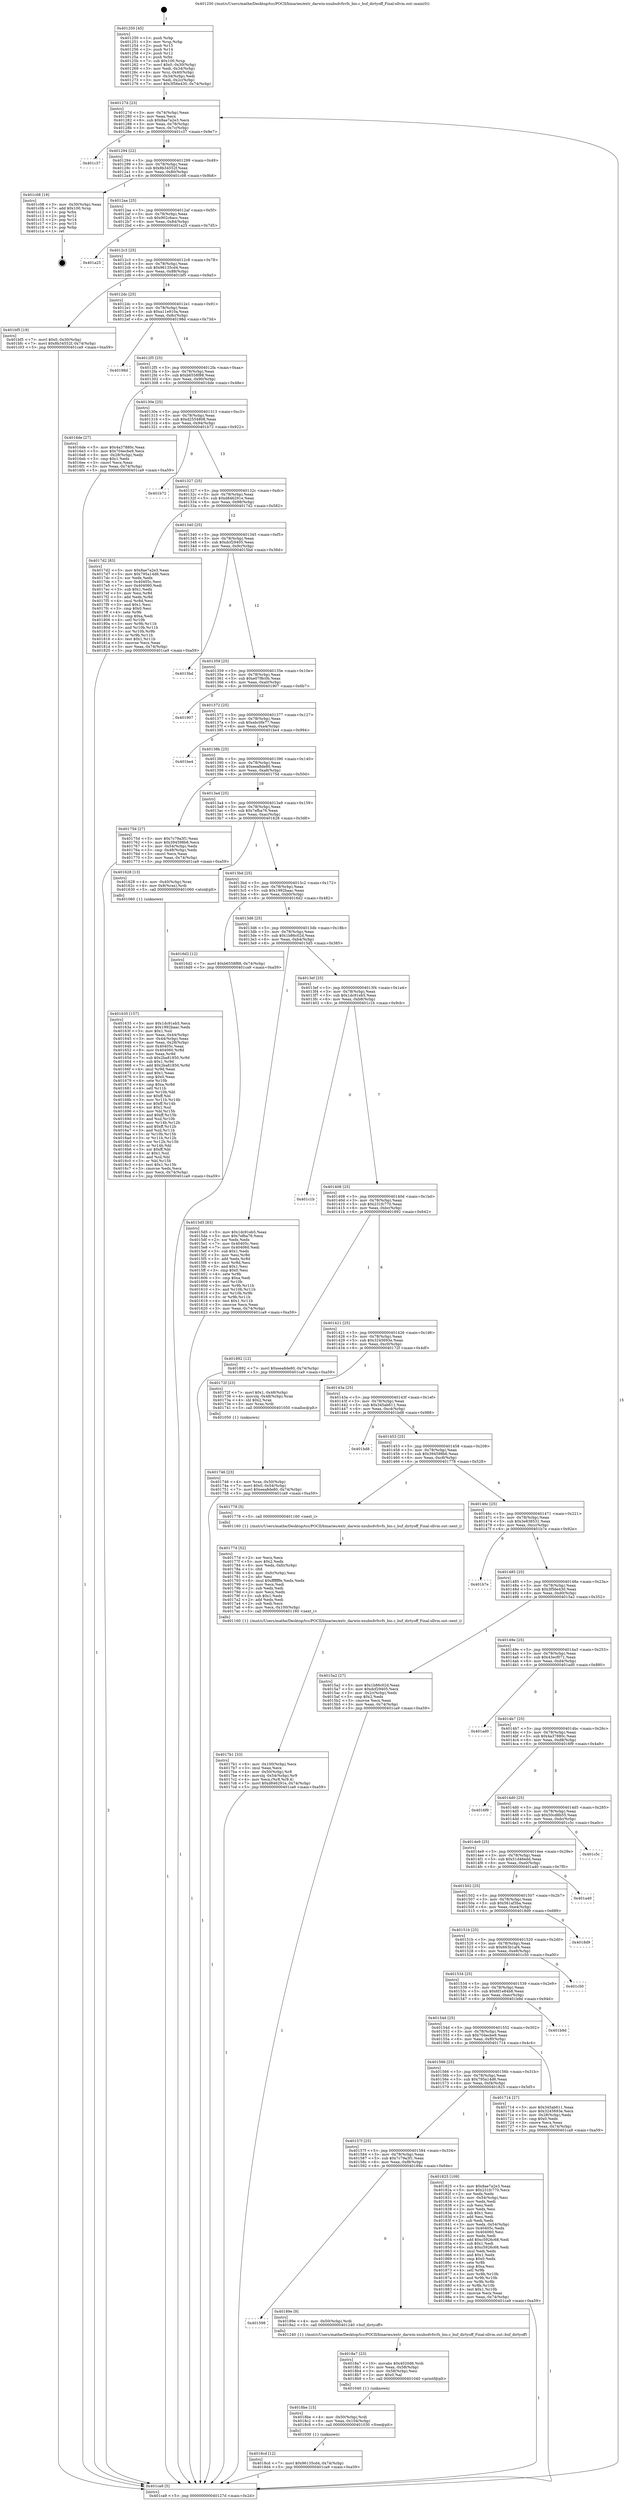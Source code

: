 digraph "0x401250" {
  label = "0x401250 (/mnt/c/Users/mathe/Desktop/tcc/POCII/binaries/extr_darwin-xnubsdvfsvfs_bio.c_buf_dirtyoff_Final-ollvm.out::main(0))"
  labelloc = "t"
  node[shape=record]

  Entry [label="",width=0.3,height=0.3,shape=circle,fillcolor=black,style=filled]
  "0x40127d" [label="{
     0x40127d [23]\l
     | [instrs]\l
     &nbsp;&nbsp;0x40127d \<+3\>: mov -0x74(%rbp),%eax\l
     &nbsp;&nbsp;0x401280 \<+2\>: mov %eax,%ecx\l
     &nbsp;&nbsp;0x401282 \<+6\>: sub $0x8ae7a2e3,%ecx\l
     &nbsp;&nbsp;0x401288 \<+3\>: mov %eax,-0x78(%rbp)\l
     &nbsp;&nbsp;0x40128b \<+3\>: mov %ecx,-0x7c(%rbp)\l
     &nbsp;&nbsp;0x40128e \<+6\>: je 0000000000401c37 \<main+0x9e7\>\l
  }"]
  "0x401c37" [label="{
     0x401c37\l
  }", style=dashed]
  "0x401294" [label="{
     0x401294 [22]\l
     | [instrs]\l
     &nbsp;&nbsp;0x401294 \<+5\>: jmp 0000000000401299 \<main+0x49\>\l
     &nbsp;&nbsp;0x401299 \<+3\>: mov -0x78(%rbp),%eax\l
     &nbsp;&nbsp;0x40129c \<+5\>: sub $0x8b34552f,%eax\l
     &nbsp;&nbsp;0x4012a1 \<+3\>: mov %eax,-0x80(%rbp)\l
     &nbsp;&nbsp;0x4012a4 \<+6\>: je 0000000000401c08 \<main+0x9b8\>\l
  }"]
  Exit [label="",width=0.3,height=0.3,shape=circle,fillcolor=black,style=filled,peripheries=2]
  "0x401c08" [label="{
     0x401c08 [19]\l
     | [instrs]\l
     &nbsp;&nbsp;0x401c08 \<+3\>: mov -0x30(%rbp),%eax\l
     &nbsp;&nbsp;0x401c0b \<+7\>: add $0x100,%rsp\l
     &nbsp;&nbsp;0x401c12 \<+1\>: pop %rbx\l
     &nbsp;&nbsp;0x401c13 \<+2\>: pop %r12\l
     &nbsp;&nbsp;0x401c15 \<+2\>: pop %r14\l
     &nbsp;&nbsp;0x401c17 \<+2\>: pop %r15\l
     &nbsp;&nbsp;0x401c19 \<+1\>: pop %rbp\l
     &nbsp;&nbsp;0x401c1a \<+1\>: ret\l
  }"]
  "0x4012aa" [label="{
     0x4012aa [25]\l
     | [instrs]\l
     &nbsp;&nbsp;0x4012aa \<+5\>: jmp 00000000004012af \<main+0x5f\>\l
     &nbsp;&nbsp;0x4012af \<+3\>: mov -0x78(%rbp),%eax\l
     &nbsp;&nbsp;0x4012b2 \<+5\>: sub $0x902c6acc,%eax\l
     &nbsp;&nbsp;0x4012b7 \<+6\>: mov %eax,-0x84(%rbp)\l
     &nbsp;&nbsp;0x4012bd \<+6\>: je 0000000000401a25 \<main+0x7d5\>\l
  }"]
  "0x4018cd" [label="{
     0x4018cd [12]\l
     | [instrs]\l
     &nbsp;&nbsp;0x4018cd \<+7\>: movl $0x96135cd4,-0x74(%rbp)\l
     &nbsp;&nbsp;0x4018d4 \<+5\>: jmp 0000000000401ca9 \<main+0xa59\>\l
  }"]
  "0x401a25" [label="{
     0x401a25\l
  }", style=dashed]
  "0x4012c3" [label="{
     0x4012c3 [25]\l
     | [instrs]\l
     &nbsp;&nbsp;0x4012c3 \<+5\>: jmp 00000000004012c8 \<main+0x78\>\l
     &nbsp;&nbsp;0x4012c8 \<+3\>: mov -0x78(%rbp),%eax\l
     &nbsp;&nbsp;0x4012cb \<+5\>: sub $0x96135cd4,%eax\l
     &nbsp;&nbsp;0x4012d0 \<+6\>: mov %eax,-0x88(%rbp)\l
     &nbsp;&nbsp;0x4012d6 \<+6\>: je 0000000000401bf5 \<main+0x9a5\>\l
  }"]
  "0x4018be" [label="{
     0x4018be [15]\l
     | [instrs]\l
     &nbsp;&nbsp;0x4018be \<+4\>: mov -0x50(%rbp),%rdi\l
     &nbsp;&nbsp;0x4018c2 \<+6\>: mov %eax,-0x104(%rbp)\l
     &nbsp;&nbsp;0x4018c8 \<+5\>: call 0000000000401030 \<free@plt\>\l
     | [calls]\l
     &nbsp;&nbsp;0x401030 \{1\} (unknown)\l
  }"]
  "0x401bf5" [label="{
     0x401bf5 [19]\l
     | [instrs]\l
     &nbsp;&nbsp;0x401bf5 \<+7\>: movl $0x0,-0x30(%rbp)\l
     &nbsp;&nbsp;0x401bfc \<+7\>: movl $0x8b34552f,-0x74(%rbp)\l
     &nbsp;&nbsp;0x401c03 \<+5\>: jmp 0000000000401ca9 \<main+0xa59\>\l
  }"]
  "0x4012dc" [label="{
     0x4012dc [25]\l
     | [instrs]\l
     &nbsp;&nbsp;0x4012dc \<+5\>: jmp 00000000004012e1 \<main+0x91\>\l
     &nbsp;&nbsp;0x4012e1 \<+3\>: mov -0x78(%rbp),%eax\l
     &nbsp;&nbsp;0x4012e4 \<+5\>: sub $0xa11e910a,%eax\l
     &nbsp;&nbsp;0x4012e9 \<+6\>: mov %eax,-0x8c(%rbp)\l
     &nbsp;&nbsp;0x4012ef \<+6\>: je 000000000040198d \<main+0x73d\>\l
  }"]
  "0x4018a7" [label="{
     0x4018a7 [23]\l
     | [instrs]\l
     &nbsp;&nbsp;0x4018a7 \<+10\>: movabs $0x4020d6,%rdi\l
     &nbsp;&nbsp;0x4018b1 \<+3\>: mov %eax,-0x58(%rbp)\l
     &nbsp;&nbsp;0x4018b4 \<+3\>: mov -0x58(%rbp),%esi\l
     &nbsp;&nbsp;0x4018b7 \<+2\>: mov $0x0,%al\l
     &nbsp;&nbsp;0x4018b9 \<+5\>: call 0000000000401040 \<printf@plt\>\l
     | [calls]\l
     &nbsp;&nbsp;0x401040 \{1\} (unknown)\l
  }"]
  "0x40198d" [label="{
     0x40198d\l
  }", style=dashed]
  "0x4012f5" [label="{
     0x4012f5 [25]\l
     | [instrs]\l
     &nbsp;&nbsp;0x4012f5 \<+5\>: jmp 00000000004012fa \<main+0xaa\>\l
     &nbsp;&nbsp;0x4012fa \<+3\>: mov -0x78(%rbp),%eax\l
     &nbsp;&nbsp;0x4012fd \<+5\>: sub $0xb6558f88,%eax\l
     &nbsp;&nbsp;0x401302 \<+6\>: mov %eax,-0x90(%rbp)\l
     &nbsp;&nbsp;0x401308 \<+6\>: je 00000000004016de \<main+0x48e\>\l
  }"]
  "0x401598" [label="{
     0x401598\l
  }", style=dashed]
  "0x4016de" [label="{
     0x4016de [27]\l
     | [instrs]\l
     &nbsp;&nbsp;0x4016de \<+5\>: mov $0x4a37880c,%eax\l
     &nbsp;&nbsp;0x4016e3 \<+5\>: mov $0x704ecbe9,%ecx\l
     &nbsp;&nbsp;0x4016e8 \<+3\>: mov -0x28(%rbp),%edx\l
     &nbsp;&nbsp;0x4016eb \<+3\>: cmp $0x1,%edx\l
     &nbsp;&nbsp;0x4016ee \<+3\>: cmovl %ecx,%eax\l
     &nbsp;&nbsp;0x4016f1 \<+3\>: mov %eax,-0x74(%rbp)\l
     &nbsp;&nbsp;0x4016f4 \<+5\>: jmp 0000000000401ca9 \<main+0xa59\>\l
  }"]
  "0x40130e" [label="{
     0x40130e [25]\l
     | [instrs]\l
     &nbsp;&nbsp;0x40130e \<+5\>: jmp 0000000000401313 \<main+0xc3\>\l
     &nbsp;&nbsp;0x401313 \<+3\>: mov -0x78(%rbp),%eax\l
     &nbsp;&nbsp;0x401316 \<+5\>: sub $0xd2554808,%eax\l
     &nbsp;&nbsp;0x40131b \<+6\>: mov %eax,-0x94(%rbp)\l
     &nbsp;&nbsp;0x401321 \<+6\>: je 0000000000401b72 \<main+0x922\>\l
  }"]
  "0x40189e" [label="{
     0x40189e [9]\l
     | [instrs]\l
     &nbsp;&nbsp;0x40189e \<+4\>: mov -0x50(%rbp),%rdi\l
     &nbsp;&nbsp;0x4018a2 \<+5\>: call 0000000000401240 \<buf_dirtyoff\>\l
     | [calls]\l
     &nbsp;&nbsp;0x401240 \{1\} (/mnt/c/Users/mathe/Desktop/tcc/POCII/binaries/extr_darwin-xnubsdvfsvfs_bio.c_buf_dirtyoff_Final-ollvm.out::buf_dirtyoff)\l
  }"]
  "0x401b72" [label="{
     0x401b72\l
  }", style=dashed]
  "0x401327" [label="{
     0x401327 [25]\l
     | [instrs]\l
     &nbsp;&nbsp;0x401327 \<+5\>: jmp 000000000040132c \<main+0xdc\>\l
     &nbsp;&nbsp;0x40132c \<+3\>: mov -0x78(%rbp),%eax\l
     &nbsp;&nbsp;0x40132f \<+5\>: sub $0xd846291e,%eax\l
     &nbsp;&nbsp;0x401334 \<+6\>: mov %eax,-0x98(%rbp)\l
     &nbsp;&nbsp;0x40133a \<+6\>: je 00000000004017d2 \<main+0x582\>\l
  }"]
  "0x40157f" [label="{
     0x40157f [25]\l
     | [instrs]\l
     &nbsp;&nbsp;0x40157f \<+5\>: jmp 0000000000401584 \<main+0x334\>\l
     &nbsp;&nbsp;0x401584 \<+3\>: mov -0x78(%rbp),%eax\l
     &nbsp;&nbsp;0x401587 \<+5\>: sub $0x7c79a3f1,%eax\l
     &nbsp;&nbsp;0x40158c \<+6\>: mov %eax,-0xf8(%rbp)\l
     &nbsp;&nbsp;0x401592 \<+6\>: je 000000000040189e \<main+0x64e\>\l
  }"]
  "0x4017d2" [label="{
     0x4017d2 [83]\l
     | [instrs]\l
     &nbsp;&nbsp;0x4017d2 \<+5\>: mov $0x8ae7a2e3,%eax\l
     &nbsp;&nbsp;0x4017d7 \<+5\>: mov $0x795a14d6,%ecx\l
     &nbsp;&nbsp;0x4017dc \<+2\>: xor %edx,%edx\l
     &nbsp;&nbsp;0x4017de \<+7\>: mov 0x40405c,%esi\l
     &nbsp;&nbsp;0x4017e5 \<+7\>: mov 0x404060,%edi\l
     &nbsp;&nbsp;0x4017ec \<+3\>: sub $0x1,%edx\l
     &nbsp;&nbsp;0x4017ef \<+3\>: mov %esi,%r8d\l
     &nbsp;&nbsp;0x4017f2 \<+3\>: add %edx,%r8d\l
     &nbsp;&nbsp;0x4017f5 \<+4\>: imul %r8d,%esi\l
     &nbsp;&nbsp;0x4017f9 \<+3\>: and $0x1,%esi\l
     &nbsp;&nbsp;0x4017fc \<+3\>: cmp $0x0,%esi\l
     &nbsp;&nbsp;0x4017ff \<+4\>: sete %r9b\l
     &nbsp;&nbsp;0x401803 \<+3\>: cmp $0xa,%edi\l
     &nbsp;&nbsp;0x401806 \<+4\>: setl %r10b\l
     &nbsp;&nbsp;0x40180a \<+3\>: mov %r9b,%r11b\l
     &nbsp;&nbsp;0x40180d \<+3\>: and %r10b,%r11b\l
     &nbsp;&nbsp;0x401810 \<+3\>: xor %r10b,%r9b\l
     &nbsp;&nbsp;0x401813 \<+3\>: or %r9b,%r11b\l
     &nbsp;&nbsp;0x401816 \<+4\>: test $0x1,%r11b\l
     &nbsp;&nbsp;0x40181a \<+3\>: cmovne %ecx,%eax\l
     &nbsp;&nbsp;0x40181d \<+3\>: mov %eax,-0x74(%rbp)\l
     &nbsp;&nbsp;0x401820 \<+5\>: jmp 0000000000401ca9 \<main+0xa59\>\l
  }"]
  "0x401340" [label="{
     0x401340 [25]\l
     | [instrs]\l
     &nbsp;&nbsp;0x401340 \<+5\>: jmp 0000000000401345 \<main+0xf5\>\l
     &nbsp;&nbsp;0x401345 \<+3\>: mov -0x78(%rbp),%eax\l
     &nbsp;&nbsp;0x401348 \<+5\>: sub $0xdcf29405,%eax\l
     &nbsp;&nbsp;0x40134d \<+6\>: mov %eax,-0x9c(%rbp)\l
     &nbsp;&nbsp;0x401353 \<+6\>: je 00000000004015bd \<main+0x36d\>\l
  }"]
  "0x401825" [label="{
     0x401825 [109]\l
     | [instrs]\l
     &nbsp;&nbsp;0x401825 \<+5\>: mov $0x8ae7a2e3,%eax\l
     &nbsp;&nbsp;0x40182a \<+5\>: mov $0x231fc770,%ecx\l
     &nbsp;&nbsp;0x40182f \<+2\>: xor %edx,%edx\l
     &nbsp;&nbsp;0x401831 \<+3\>: mov -0x54(%rbp),%esi\l
     &nbsp;&nbsp;0x401834 \<+2\>: mov %edx,%edi\l
     &nbsp;&nbsp;0x401836 \<+2\>: sub %esi,%edi\l
     &nbsp;&nbsp;0x401838 \<+2\>: mov %edx,%esi\l
     &nbsp;&nbsp;0x40183a \<+3\>: sub $0x1,%esi\l
     &nbsp;&nbsp;0x40183d \<+2\>: add %esi,%edi\l
     &nbsp;&nbsp;0x40183f \<+2\>: sub %edi,%edx\l
     &nbsp;&nbsp;0x401841 \<+3\>: mov %edx,-0x54(%rbp)\l
     &nbsp;&nbsp;0x401844 \<+7\>: mov 0x40405c,%edx\l
     &nbsp;&nbsp;0x40184b \<+7\>: mov 0x404060,%esi\l
     &nbsp;&nbsp;0x401852 \<+2\>: mov %edx,%edi\l
     &nbsp;&nbsp;0x401854 \<+6\>: add $0xc5926c68,%edi\l
     &nbsp;&nbsp;0x40185a \<+3\>: sub $0x1,%edi\l
     &nbsp;&nbsp;0x40185d \<+6\>: sub $0xc5926c68,%edi\l
     &nbsp;&nbsp;0x401863 \<+3\>: imul %edi,%edx\l
     &nbsp;&nbsp;0x401866 \<+3\>: and $0x1,%edx\l
     &nbsp;&nbsp;0x401869 \<+3\>: cmp $0x0,%edx\l
     &nbsp;&nbsp;0x40186c \<+4\>: sete %r8b\l
     &nbsp;&nbsp;0x401870 \<+3\>: cmp $0xa,%esi\l
     &nbsp;&nbsp;0x401873 \<+4\>: setl %r9b\l
     &nbsp;&nbsp;0x401877 \<+3\>: mov %r8b,%r10b\l
     &nbsp;&nbsp;0x40187a \<+3\>: and %r9b,%r10b\l
     &nbsp;&nbsp;0x40187d \<+3\>: xor %r9b,%r8b\l
     &nbsp;&nbsp;0x401880 \<+3\>: or %r8b,%r10b\l
     &nbsp;&nbsp;0x401883 \<+4\>: test $0x1,%r10b\l
     &nbsp;&nbsp;0x401887 \<+3\>: cmovne %ecx,%eax\l
     &nbsp;&nbsp;0x40188a \<+3\>: mov %eax,-0x74(%rbp)\l
     &nbsp;&nbsp;0x40188d \<+5\>: jmp 0000000000401ca9 \<main+0xa59\>\l
  }"]
  "0x4015bd" [label="{
     0x4015bd\l
  }", style=dashed]
  "0x401359" [label="{
     0x401359 [25]\l
     | [instrs]\l
     &nbsp;&nbsp;0x401359 \<+5\>: jmp 000000000040135e \<main+0x10e\>\l
     &nbsp;&nbsp;0x40135e \<+3\>: mov -0x78(%rbp),%eax\l
     &nbsp;&nbsp;0x401361 \<+5\>: sub $0xe07f8c0b,%eax\l
     &nbsp;&nbsp;0x401366 \<+6\>: mov %eax,-0xa0(%rbp)\l
     &nbsp;&nbsp;0x40136c \<+6\>: je 0000000000401907 \<main+0x6b7\>\l
  }"]
  "0x4017b1" [label="{
     0x4017b1 [33]\l
     | [instrs]\l
     &nbsp;&nbsp;0x4017b1 \<+6\>: mov -0x100(%rbp),%ecx\l
     &nbsp;&nbsp;0x4017b7 \<+3\>: imul %eax,%ecx\l
     &nbsp;&nbsp;0x4017ba \<+4\>: mov -0x50(%rbp),%r8\l
     &nbsp;&nbsp;0x4017be \<+4\>: movslq -0x54(%rbp),%r9\l
     &nbsp;&nbsp;0x4017c2 \<+4\>: mov %ecx,(%r8,%r9,4)\l
     &nbsp;&nbsp;0x4017c6 \<+7\>: movl $0xd846291e,-0x74(%rbp)\l
     &nbsp;&nbsp;0x4017cd \<+5\>: jmp 0000000000401ca9 \<main+0xa59\>\l
  }"]
  "0x401907" [label="{
     0x401907\l
  }", style=dashed]
  "0x401372" [label="{
     0x401372 [25]\l
     | [instrs]\l
     &nbsp;&nbsp;0x401372 \<+5\>: jmp 0000000000401377 \<main+0x127\>\l
     &nbsp;&nbsp;0x401377 \<+3\>: mov -0x78(%rbp),%eax\l
     &nbsp;&nbsp;0x40137a \<+5\>: sub $0xebc0fe77,%eax\l
     &nbsp;&nbsp;0x40137f \<+6\>: mov %eax,-0xa4(%rbp)\l
     &nbsp;&nbsp;0x401385 \<+6\>: je 0000000000401be4 \<main+0x994\>\l
  }"]
  "0x40177d" [label="{
     0x40177d [52]\l
     | [instrs]\l
     &nbsp;&nbsp;0x40177d \<+2\>: xor %ecx,%ecx\l
     &nbsp;&nbsp;0x40177f \<+5\>: mov $0x2,%edx\l
     &nbsp;&nbsp;0x401784 \<+6\>: mov %edx,-0xfc(%rbp)\l
     &nbsp;&nbsp;0x40178a \<+1\>: cltd\l
     &nbsp;&nbsp;0x40178b \<+6\>: mov -0xfc(%rbp),%esi\l
     &nbsp;&nbsp;0x401791 \<+2\>: idiv %esi\l
     &nbsp;&nbsp;0x401793 \<+6\>: imul $0xfffffffe,%edx,%edx\l
     &nbsp;&nbsp;0x401799 \<+2\>: mov %ecx,%edi\l
     &nbsp;&nbsp;0x40179b \<+2\>: sub %edx,%edi\l
     &nbsp;&nbsp;0x40179d \<+2\>: mov %ecx,%edx\l
     &nbsp;&nbsp;0x40179f \<+3\>: sub $0x1,%edx\l
     &nbsp;&nbsp;0x4017a2 \<+2\>: add %edx,%edi\l
     &nbsp;&nbsp;0x4017a4 \<+2\>: sub %edi,%ecx\l
     &nbsp;&nbsp;0x4017a6 \<+6\>: mov %ecx,-0x100(%rbp)\l
     &nbsp;&nbsp;0x4017ac \<+5\>: call 0000000000401160 \<next_i\>\l
     | [calls]\l
     &nbsp;&nbsp;0x401160 \{1\} (/mnt/c/Users/mathe/Desktop/tcc/POCII/binaries/extr_darwin-xnubsdvfsvfs_bio.c_buf_dirtyoff_Final-ollvm.out::next_i)\l
  }"]
  "0x401be4" [label="{
     0x401be4\l
  }", style=dashed]
  "0x40138b" [label="{
     0x40138b [25]\l
     | [instrs]\l
     &nbsp;&nbsp;0x40138b \<+5\>: jmp 0000000000401390 \<main+0x140\>\l
     &nbsp;&nbsp;0x401390 \<+3\>: mov -0x78(%rbp),%eax\l
     &nbsp;&nbsp;0x401393 \<+5\>: sub $0xeea8de80,%eax\l
     &nbsp;&nbsp;0x401398 \<+6\>: mov %eax,-0xa8(%rbp)\l
     &nbsp;&nbsp;0x40139e \<+6\>: je 000000000040175d \<main+0x50d\>\l
  }"]
  "0x401746" [label="{
     0x401746 [23]\l
     | [instrs]\l
     &nbsp;&nbsp;0x401746 \<+4\>: mov %rax,-0x50(%rbp)\l
     &nbsp;&nbsp;0x40174a \<+7\>: movl $0x0,-0x54(%rbp)\l
     &nbsp;&nbsp;0x401751 \<+7\>: movl $0xeea8de80,-0x74(%rbp)\l
     &nbsp;&nbsp;0x401758 \<+5\>: jmp 0000000000401ca9 \<main+0xa59\>\l
  }"]
  "0x40175d" [label="{
     0x40175d [27]\l
     | [instrs]\l
     &nbsp;&nbsp;0x40175d \<+5\>: mov $0x7c79a3f1,%eax\l
     &nbsp;&nbsp;0x401762 \<+5\>: mov $0x394598b6,%ecx\l
     &nbsp;&nbsp;0x401767 \<+3\>: mov -0x54(%rbp),%edx\l
     &nbsp;&nbsp;0x40176a \<+3\>: cmp -0x48(%rbp),%edx\l
     &nbsp;&nbsp;0x40176d \<+3\>: cmovl %ecx,%eax\l
     &nbsp;&nbsp;0x401770 \<+3\>: mov %eax,-0x74(%rbp)\l
     &nbsp;&nbsp;0x401773 \<+5\>: jmp 0000000000401ca9 \<main+0xa59\>\l
  }"]
  "0x4013a4" [label="{
     0x4013a4 [25]\l
     | [instrs]\l
     &nbsp;&nbsp;0x4013a4 \<+5\>: jmp 00000000004013a9 \<main+0x159\>\l
     &nbsp;&nbsp;0x4013a9 \<+3\>: mov -0x78(%rbp),%eax\l
     &nbsp;&nbsp;0x4013ac \<+5\>: sub $0x7efba76,%eax\l
     &nbsp;&nbsp;0x4013b1 \<+6\>: mov %eax,-0xac(%rbp)\l
     &nbsp;&nbsp;0x4013b7 \<+6\>: je 0000000000401628 \<main+0x3d8\>\l
  }"]
  "0x401566" [label="{
     0x401566 [25]\l
     | [instrs]\l
     &nbsp;&nbsp;0x401566 \<+5\>: jmp 000000000040156b \<main+0x31b\>\l
     &nbsp;&nbsp;0x40156b \<+3\>: mov -0x78(%rbp),%eax\l
     &nbsp;&nbsp;0x40156e \<+5\>: sub $0x795a14d6,%eax\l
     &nbsp;&nbsp;0x401573 \<+6\>: mov %eax,-0xf4(%rbp)\l
     &nbsp;&nbsp;0x401579 \<+6\>: je 0000000000401825 \<main+0x5d5\>\l
  }"]
  "0x401628" [label="{
     0x401628 [13]\l
     | [instrs]\l
     &nbsp;&nbsp;0x401628 \<+4\>: mov -0x40(%rbp),%rax\l
     &nbsp;&nbsp;0x40162c \<+4\>: mov 0x8(%rax),%rdi\l
     &nbsp;&nbsp;0x401630 \<+5\>: call 0000000000401060 \<atoi@plt\>\l
     | [calls]\l
     &nbsp;&nbsp;0x401060 \{1\} (unknown)\l
  }"]
  "0x4013bd" [label="{
     0x4013bd [25]\l
     | [instrs]\l
     &nbsp;&nbsp;0x4013bd \<+5\>: jmp 00000000004013c2 \<main+0x172\>\l
     &nbsp;&nbsp;0x4013c2 \<+3\>: mov -0x78(%rbp),%eax\l
     &nbsp;&nbsp;0x4013c5 \<+5\>: sub $0x1992baac,%eax\l
     &nbsp;&nbsp;0x4013ca \<+6\>: mov %eax,-0xb0(%rbp)\l
     &nbsp;&nbsp;0x4013d0 \<+6\>: je 00000000004016d2 \<main+0x482\>\l
  }"]
  "0x401714" [label="{
     0x401714 [27]\l
     | [instrs]\l
     &nbsp;&nbsp;0x401714 \<+5\>: mov $0x345ab611,%eax\l
     &nbsp;&nbsp;0x401719 \<+5\>: mov $0x3245693e,%ecx\l
     &nbsp;&nbsp;0x40171e \<+3\>: mov -0x28(%rbp),%edx\l
     &nbsp;&nbsp;0x401721 \<+3\>: cmp $0x0,%edx\l
     &nbsp;&nbsp;0x401724 \<+3\>: cmove %ecx,%eax\l
     &nbsp;&nbsp;0x401727 \<+3\>: mov %eax,-0x74(%rbp)\l
     &nbsp;&nbsp;0x40172a \<+5\>: jmp 0000000000401ca9 \<main+0xa59\>\l
  }"]
  "0x4016d2" [label="{
     0x4016d2 [12]\l
     | [instrs]\l
     &nbsp;&nbsp;0x4016d2 \<+7\>: movl $0xb6558f88,-0x74(%rbp)\l
     &nbsp;&nbsp;0x4016d9 \<+5\>: jmp 0000000000401ca9 \<main+0xa59\>\l
  }"]
  "0x4013d6" [label="{
     0x4013d6 [25]\l
     | [instrs]\l
     &nbsp;&nbsp;0x4013d6 \<+5\>: jmp 00000000004013db \<main+0x18b\>\l
     &nbsp;&nbsp;0x4013db \<+3\>: mov -0x78(%rbp),%eax\l
     &nbsp;&nbsp;0x4013de \<+5\>: sub $0x1b86c02d,%eax\l
     &nbsp;&nbsp;0x4013e3 \<+6\>: mov %eax,-0xb4(%rbp)\l
     &nbsp;&nbsp;0x4013e9 \<+6\>: je 00000000004015d5 \<main+0x385\>\l
  }"]
  "0x40154d" [label="{
     0x40154d [25]\l
     | [instrs]\l
     &nbsp;&nbsp;0x40154d \<+5\>: jmp 0000000000401552 \<main+0x302\>\l
     &nbsp;&nbsp;0x401552 \<+3\>: mov -0x78(%rbp),%eax\l
     &nbsp;&nbsp;0x401555 \<+5\>: sub $0x704ecbe9,%eax\l
     &nbsp;&nbsp;0x40155a \<+6\>: mov %eax,-0xf0(%rbp)\l
     &nbsp;&nbsp;0x401560 \<+6\>: je 0000000000401714 \<main+0x4c4\>\l
  }"]
  "0x4015d5" [label="{
     0x4015d5 [83]\l
     | [instrs]\l
     &nbsp;&nbsp;0x4015d5 \<+5\>: mov $0x1dc91eb5,%eax\l
     &nbsp;&nbsp;0x4015da \<+5\>: mov $0x7efba76,%ecx\l
     &nbsp;&nbsp;0x4015df \<+2\>: xor %edx,%edx\l
     &nbsp;&nbsp;0x4015e1 \<+7\>: mov 0x40405c,%esi\l
     &nbsp;&nbsp;0x4015e8 \<+7\>: mov 0x404060,%edi\l
     &nbsp;&nbsp;0x4015ef \<+3\>: sub $0x1,%edx\l
     &nbsp;&nbsp;0x4015f2 \<+3\>: mov %esi,%r8d\l
     &nbsp;&nbsp;0x4015f5 \<+3\>: add %edx,%r8d\l
     &nbsp;&nbsp;0x4015f8 \<+4\>: imul %r8d,%esi\l
     &nbsp;&nbsp;0x4015fc \<+3\>: and $0x1,%esi\l
     &nbsp;&nbsp;0x4015ff \<+3\>: cmp $0x0,%esi\l
     &nbsp;&nbsp;0x401602 \<+4\>: sete %r9b\l
     &nbsp;&nbsp;0x401606 \<+3\>: cmp $0xa,%edi\l
     &nbsp;&nbsp;0x401609 \<+4\>: setl %r10b\l
     &nbsp;&nbsp;0x40160d \<+3\>: mov %r9b,%r11b\l
     &nbsp;&nbsp;0x401610 \<+3\>: and %r10b,%r11b\l
     &nbsp;&nbsp;0x401613 \<+3\>: xor %r10b,%r9b\l
     &nbsp;&nbsp;0x401616 \<+3\>: or %r9b,%r11b\l
     &nbsp;&nbsp;0x401619 \<+4\>: test $0x1,%r11b\l
     &nbsp;&nbsp;0x40161d \<+3\>: cmovne %ecx,%eax\l
     &nbsp;&nbsp;0x401620 \<+3\>: mov %eax,-0x74(%rbp)\l
     &nbsp;&nbsp;0x401623 \<+5\>: jmp 0000000000401ca9 \<main+0xa59\>\l
  }"]
  "0x4013ef" [label="{
     0x4013ef [25]\l
     | [instrs]\l
     &nbsp;&nbsp;0x4013ef \<+5\>: jmp 00000000004013f4 \<main+0x1a4\>\l
     &nbsp;&nbsp;0x4013f4 \<+3\>: mov -0x78(%rbp),%eax\l
     &nbsp;&nbsp;0x4013f7 \<+5\>: sub $0x1dc91eb5,%eax\l
     &nbsp;&nbsp;0x4013fc \<+6\>: mov %eax,-0xb8(%rbp)\l
     &nbsp;&nbsp;0x401402 \<+6\>: je 0000000000401c1b \<main+0x9cb\>\l
  }"]
  "0x401b9d" [label="{
     0x401b9d\l
  }", style=dashed]
  "0x401c1b" [label="{
     0x401c1b\l
  }", style=dashed]
  "0x401408" [label="{
     0x401408 [25]\l
     | [instrs]\l
     &nbsp;&nbsp;0x401408 \<+5\>: jmp 000000000040140d \<main+0x1bd\>\l
     &nbsp;&nbsp;0x40140d \<+3\>: mov -0x78(%rbp),%eax\l
     &nbsp;&nbsp;0x401410 \<+5\>: sub $0x231fc770,%eax\l
     &nbsp;&nbsp;0x401415 \<+6\>: mov %eax,-0xbc(%rbp)\l
     &nbsp;&nbsp;0x40141b \<+6\>: je 0000000000401892 \<main+0x642\>\l
  }"]
  "0x401534" [label="{
     0x401534 [25]\l
     | [instrs]\l
     &nbsp;&nbsp;0x401534 \<+5\>: jmp 0000000000401539 \<main+0x2e9\>\l
     &nbsp;&nbsp;0x401539 \<+3\>: mov -0x78(%rbp),%eax\l
     &nbsp;&nbsp;0x40153c \<+5\>: sub $0x6f1e84b8,%eax\l
     &nbsp;&nbsp;0x401541 \<+6\>: mov %eax,-0xec(%rbp)\l
     &nbsp;&nbsp;0x401547 \<+6\>: je 0000000000401b9d \<main+0x94d\>\l
  }"]
  "0x401892" [label="{
     0x401892 [12]\l
     | [instrs]\l
     &nbsp;&nbsp;0x401892 \<+7\>: movl $0xeea8de80,-0x74(%rbp)\l
     &nbsp;&nbsp;0x401899 \<+5\>: jmp 0000000000401ca9 \<main+0xa59\>\l
  }"]
  "0x401421" [label="{
     0x401421 [25]\l
     | [instrs]\l
     &nbsp;&nbsp;0x401421 \<+5\>: jmp 0000000000401426 \<main+0x1d6\>\l
     &nbsp;&nbsp;0x401426 \<+3\>: mov -0x78(%rbp),%eax\l
     &nbsp;&nbsp;0x401429 \<+5\>: sub $0x3245693e,%eax\l
     &nbsp;&nbsp;0x40142e \<+6\>: mov %eax,-0xc0(%rbp)\l
     &nbsp;&nbsp;0x401434 \<+6\>: je 000000000040172f \<main+0x4df\>\l
  }"]
  "0x401c50" [label="{
     0x401c50\l
  }", style=dashed]
  "0x40172f" [label="{
     0x40172f [23]\l
     | [instrs]\l
     &nbsp;&nbsp;0x40172f \<+7\>: movl $0x1,-0x48(%rbp)\l
     &nbsp;&nbsp;0x401736 \<+4\>: movslq -0x48(%rbp),%rax\l
     &nbsp;&nbsp;0x40173a \<+4\>: shl $0x2,%rax\l
     &nbsp;&nbsp;0x40173e \<+3\>: mov %rax,%rdi\l
     &nbsp;&nbsp;0x401741 \<+5\>: call 0000000000401050 \<malloc@plt\>\l
     | [calls]\l
     &nbsp;&nbsp;0x401050 \{1\} (unknown)\l
  }"]
  "0x40143a" [label="{
     0x40143a [25]\l
     | [instrs]\l
     &nbsp;&nbsp;0x40143a \<+5\>: jmp 000000000040143f \<main+0x1ef\>\l
     &nbsp;&nbsp;0x40143f \<+3\>: mov -0x78(%rbp),%eax\l
     &nbsp;&nbsp;0x401442 \<+5\>: sub $0x345ab611,%eax\l
     &nbsp;&nbsp;0x401447 \<+6\>: mov %eax,-0xc4(%rbp)\l
     &nbsp;&nbsp;0x40144d \<+6\>: je 0000000000401bd8 \<main+0x988\>\l
  }"]
  "0x40151b" [label="{
     0x40151b [25]\l
     | [instrs]\l
     &nbsp;&nbsp;0x40151b \<+5\>: jmp 0000000000401520 \<main+0x2d0\>\l
     &nbsp;&nbsp;0x401520 \<+3\>: mov -0x78(%rbp),%eax\l
     &nbsp;&nbsp;0x401523 \<+5\>: sub $0x663b1af4,%eax\l
     &nbsp;&nbsp;0x401528 \<+6\>: mov %eax,-0xe8(%rbp)\l
     &nbsp;&nbsp;0x40152e \<+6\>: je 0000000000401c50 \<main+0xa00\>\l
  }"]
  "0x401bd8" [label="{
     0x401bd8\l
  }", style=dashed]
  "0x401453" [label="{
     0x401453 [25]\l
     | [instrs]\l
     &nbsp;&nbsp;0x401453 \<+5\>: jmp 0000000000401458 \<main+0x208\>\l
     &nbsp;&nbsp;0x401458 \<+3\>: mov -0x78(%rbp),%eax\l
     &nbsp;&nbsp;0x40145b \<+5\>: sub $0x394598b6,%eax\l
     &nbsp;&nbsp;0x401460 \<+6\>: mov %eax,-0xc8(%rbp)\l
     &nbsp;&nbsp;0x401466 \<+6\>: je 0000000000401778 \<main+0x528\>\l
  }"]
  "0x4018d9" [label="{
     0x4018d9\l
  }", style=dashed]
  "0x401778" [label="{
     0x401778 [5]\l
     | [instrs]\l
     &nbsp;&nbsp;0x401778 \<+5\>: call 0000000000401160 \<next_i\>\l
     | [calls]\l
     &nbsp;&nbsp;0x401160 \{1\} (/mnt/c/Users/mathe/Desktop/tcc/POCII/binaries/extr_darwin-xnubsdvfsvfs_bio.c_buf_dirtyoff_Final-ollvm.out::next_i)\l
  }"]
  "0x40146c" [label="{
     0x40146c [25]\l
     | [instrs]\l
     &nbsp;&nbsp;0x40146c \<+5\>: jmp 0000000000401471 \<main+0x221\>\l
     &nbsp;&nbsp;0x401471 \<+3\>: mov -0x78(%rbp),%eax\l
     &nbsp;&nbsp;0x401474 \<+5\>: sub $0x3e838531,%eax\l
     &nbsp;&nbsp;0x401479 \<+6\>: mov %eax,-0xcc(%rbp)\l
     &nbsp;&nbsp;0x40147f \<+6\>: je 0000000000401b7e \<main+0x92e\>\l
  }"]
  "0x401502" [label="{
     0x401502 [25]\l
     | [instrs]\l
     &nbsp;&nbsp;0x401502 \<+5\>: jmp 0000000000401507 \<main+0x2b7\>\l
     &nbsp;&nbsp;0x401507 \<+3\>: mov -0x78(%rbp),%eax\l
     &nbsp;&nbsp;0x40150a \<+5\>: sub $0x561af3ba,%eax\l
     &nbsp;&nbsp;0x40150f \<+6\>: mov %eax,-0xe4(%rbp)\l
     &nbsp;&nbsp;0x401515 \<+6\>: je 00000000004018d9 \<main+0x689\>\l
  }"]
  "0x401b7e" [label="{
     0x401b7e\l
  }", style=dashed]
  "0x401485" [label="{
     0x401485 [25]\l
     | [instrs]\l
     &nbsp;&nbsp;0x401485 \<+5\>: jmp 000000000040148a \<main+0x23a\>\l
     &nbsp;&nbsp;0x40148a \<+3\>: mov -0x78(%rbp),%eax\l
     &nbsp;&nbsp;0x40148d \<+5\>: sub $0x3f56e430,%eax\l
     &nbsp;&nbsp;0x401492 \<+6\>: mov %eax,-0xd0(%rbp)\l
     &nbsp;&nbsp;0x401498 \<+6\>: je 00000000004015a2 \<main+0x352\>\l
  }"]
  "0x401a40" [label="{
     0x401a40\l
  }", style=dashed]
  "0x4015a2" [label="{
     0x4015a2 [27]\l
     | [instrs]\l
     &nbsp;&nbsp;0x4015a2 \<+5\>: mov $0x1b86c02d,%eax\l
     &nbsp;&nbsp;0x4015a7 \<+5\>: mov $0xdcf29405,%ecx\l
     &nbsp;&nbsp;0x4015ac \<+3\>: mov -0x2c(%rbp),%edx\l
     &nbsp;&nbsp;0x4015af \<+3\>: cmp $0x2,%edx\l
     &nbsp;&nbsp;0x4015b2 \<+3\>: cmovne %ecx,%eax\l
     &nbsp;&nbsp;0x4015b5 \<+3\>: mov %eax,-0x74(%rbp)\l
     &nbsp;&nbsp;0x4015b8 \<+5\>: jmp 0000000000401ca9 \<main+0xa59\>\l
  }"]
  "0x40149e" [label="{
     0x40149e [25]\l
     | [instrs]\l
     &nbsp;&nbsp;0x40149e \<+5\>: jmp 00000000004014a3 \<main+0x253\>\l
     &nbsp;&nbsp;0x4014a3 \<+3\>: mov -0x78(%rbp),%eax\l
     &nbsp;&nbsp;0x4014a6 \<+5\>: sub $0x43ecf071,%eax\l
     &nbsp;&nbsp;0x4014ab \<+6\>: mov %eax,-0xd4(%rbp)\l
     &nbsp;&nbsp;0x4014b1 \<+6\>: je 0000000000401ad0 \<main+0x880\>\l
  }"]
  "0x401ca9" [label="{
     0x401ca9 [5]\l
     | [instrs]\l
     &nbsp;&nbsp;0x401ca9 \<+5\>: jmp 000000000040127d \<main+0x2d\>\l
  }"]
  "0x401250" [label="{
     0x401250 [45]\l
     | [instrs]\l
     &nbsp;&nbsp;0x401250 \<+1\>: push %rbp\l
     &nbsp;&nbsp;0x401251 \<+3\>: mov %rsp,%rbp\l
     &nbsp;&nbsp;0x401254 \<+2\>: push %r15\l
     &nbsp;&nbsp;0x401256 \<+2\>: push %r14\l
     &nbsp;&nbsp;0x401258 \<+2\>: push %r12\l
     &nbsp;&nbsp;0x40125a \<+1\>: push %rbx\l
     &nbsp;&nbsp;0x40125b \<+7\>: sub $0x100,%rsp\l
     &nbsp;&nbsp;0x401262 \<+7\>: movl $0x0,-0x30(%rbp)\l
     &nbsp;&nbsp;0x401269 \<+3\>: mov %edi,-0x34(%rbp)\l
     &nbsp;&nbsp;0x40126c \<+4\>: mov %rsi,-0x40(%rbp)\l
     &nbsp;&nbsp;0x401270 \<+3\>: mov -0x34(%rbp),%edi\l
     &nbsp;&nbsp;0x401273 \<+3\>: mov %edi,-0x2c(%rbp)\l
     &nbsp;&nbsp;0x401276 \<+7\>: movl $0x3f56e430,-0x74(%rbp)\l
  }"]
  "0x401635" [label="{
     0x401635 [157]\l
     | [instrs]\l
     &nbsp;&nbsp;0x401635 \<+5\>: mov $0x1dc91eb5,%ecx\l
     &nbsp;&nbsp;0x40163a \<+5\>: mov $0x1992baac,%edx\l
     &nbsp;&nbsp;0x40163f \<+3\>: mov $0x1,%sil\l
     &nbsp;&nbsp;0x401642 \<+3\>: mov %eax,-0x44(%rbp)\l
     &nbsp;&nbsp;0x401645 \<+3\>: mov -0x44(%rbp),%eax\l
     &nbsp;&nbsp;0x401648 \<+3\>: mov %eax,-0x28(%rbp)\l
     &nbsp;&nbsp;0x40164b \<+7\>: mov 0x40405c,%eax\l
     &nbsp;&nbsp;0x401652 \<+8\>: mov 0x404060,%r8d\l
     &nbsp;&nbsp;0x40165a \<+3\>: mov %eax,%r9d\l
     &nbsp;&nbsp;0x40165d \<+7\>: sub $0x2ba81850,%r9d\l
     &nbsp;&nbsp;0x401664 \<+4\>: sub $0x1,%r9d\l
     &nbsp;&nbsp;0x401668 \<+7\>: add $0x2ba81850,%r9d\l
     &nbsp;&nbsp;0x40166f \<+4\>: imul %r9d,%eax\l
     &nbsp;&nbsp;0x401673 \<+3\>: and $0x1,%eax\l
     &nbsp;&nbsp;0x401676 \<+3\>: cmp $0x0,%eax\l
     &nbsp;&nbsp;0x401679 \<+4\>: sete %r10b\l
     &nbsp;&nbsp;0x40167d \<+4\>: cmp $0xa,%r8d\l
     &nbsp;&nbsp;0x401681 \<+4\>: setl %r11b\l
     &nbsp;&nbsp;0x401685 \<+3\>: mov %r10b,%bl\l
     &nbsp;&nbsp;0x401688 \<+3\>: xor $0xff,%bl\l
     &nbsp;&nbsp;0x40168b \<+3\>: mov %r11b,%r14b\l
     &nbsp;&nbsp;0x40168e \<+4\>: xor $0xff,%r14b\l
     &nbsp;&nbsp;0x401692 \<+4\>: xor $0x1,%sil\l
     &nbsp;&nbsp;0x401696 \<+3\>: mov %bl,%r15b\l
     &nbsp;&nbsp;0x401699 \<+4\>: and $0xff,%r15b\l
     &nbsp;&nbsp;0x40169d \<+3\>: and %sil,%r10b\l
     &nbsp;&nbsp;0x4016a0 \<+3\>: mov %r14b,%r12b\l
     &nbsp;&nbsp;0x4016a3 \<+4\>: and $0xff,%r12b\l
     &nbsp;&nbsp;0x4016a7 \<+3\>: and %sil,%r11b\l
     &nbsp;&nbsp;0x4016aa \<+3\>: or %r10b,%r15b\l
     &nbsp;&nbsp;0x4016ad \<+3\>: or %r11b,%r12b\l
     &nbsp;&nbsp;0x4016b0 \<+3\>: xor %r12b,%r15b\l
     &nbsp;&nbsp;0x4016b3 \<+3\>: or %r14b,%bl\l
     &nbsp;&nbsp;0x4016b6 \<+3\>: xor $0xff,%bl\l
     &nbsp;&nbsp;0x4016b9 \<+4\>: or $0x1,%sil\l
     &nbsp;&nbsp;0x4016bd \<+3\>: and %sil,%bl\l
     &nbsp;&nbsp;0x4016c0 \<+3\>: or %bl,%r15b\l
     &nbsp;&nbsp;0x4016c3 \<+4\>: test $0x1,%r15b\l
     &nbsp;&nbsp;0x4016c7 \<+3\>: cmovne %edx,%ecx\l
     &nbsp;&nbsp;0x4016ca \<+3\>: mov %ecx,-0x74(%rbp)\l
     &nbsp;&nbsp;0x4016cd \<+5\>: jmp 0000000000401ca9 \<main+0xa59\>\l
  }"]
  "0x4014e9" [label="{
     0x4014e9 [25]\l
     | [instrs]\l
     &nbsp;&nbsp;0x4014e9 \<+5\>: jmp 00000000004014ee \<main+0x29e\>\l
     &nbsp;&nbsp;0x4014ee \<+3\>: mov -0x78(%rbp),%eax\l
     &nbsp;&nbsp;0x4014f1 \<+5\>: sub $0x51d46edd,%eax\l
     &nbsp;&nbsp;0x4014f6 \<+6\>: mov %eax,-0xe0(%rbp)\l
     &nbsp;&nbsp;0x4014fc \<+6\>: je 0000000000401a40 \<main+0x7f0\>\l
  }"]
  "0x401ad0" [label="{
     0x401ad0\l
  }", style=dashed]
  "0x4014b7" [label="{
     0x4014b7 [25]\l
     | [instrs]\l
     &nbsp;&nbsp;0x4014b7 \<+5\>: jmp 00000000004014bc \<main+0x26c\>\l
     &nbsp;&nbsp;0x4014bc \<+3\>: mov -0x78(%rbp),%eax\l
     &nbsp;&nbsp;0x4014bf \<+5\>: sub $0x4a37880c,%eax\l
     &nbsp;&nbsp;0x4014c4 \<+6\>: mov %eax,-0xd8(%rbp)\l
     &nbsp;&nbsp;0x4014ca \<+6\>: je 00000000004016f9 \<main+0x4a9\>\l
  }"]
  "0x401c5c" [label="{
     0x401c5c\l
  }", style=dashed]
  "0x4016f9" [label="{
     0x4016f9\l
  }", style=dashed]
  "0x4014d0" [label="{
     0x4014d0 [25]\l
     | [instrs]\l
     &nbsp;&nbsp;0x4014d0 \<+5\>: jmp 00000000004014d5 \<main+0x285\>\l
     &nbsp;&nbsp;0x4014d5 \<+3\>: mov -0x78(%rbp),%eax\l
     &nbsp;&nbsp;0x4014d8 \<+5\>: sub $0x50cd8b55,%eax\l
     &nbsp;&nbsp;0x4014dd \<+6\>: mov %eax,-0xdc(%rbp)\l
     &nbsp;&nbsp;0x4014e3 \<+6\>: je 0000000000401c5c \<main+0xa0c\>\l
  }"]
  Entry -> "0x401250" [label=" 1"]
  "0x40127d" -> "0x401c37" [label=" 0"]
  "0x40127d" -> "0x401294" [label=" 16"]
  "0x401c08" -> Exit [label=" 1"]
  "0x401294" -> "0x401c08" [label=" 1"]
  "0x401294" -> "0x4012aa" [label=" 15"]
  "0x401bf5" -> "0x401ca9" [label=" 1"]
  "0x4012aa" -> "0x401a25" [label=" 0"]
  "0x4012aa" -> "0x4012c3" [label=" 15"]
  "0x4018cd" -> "0x401ca9" [label=" 1"]
  "0x4012c3" -> "0x401bf5" [label=" 1"]
  "0x4012c3" -> "0x4012dc" [label=" 14"]
  "0x4018be" -> "0x4018cd" [label=" 1"]
  "0x4012dc" -> "0x40198d" [label=" 0"]
  "0x4012dc" -> "0x4012f5" [label=" 14"]
  "0x4018a7" -> "0x4018be" [label=" 1"]
  "0x4012f5" -> "0x4016de" [label=" 1"]
  "0x4012f5" -> "0x40130e" [label=" 13"]
  "0x40189e" -> "0x4018a7" [label=" 1"]
  "0x40130e" -> "0x401b72" [label=" 0"]
  "0x40130e" -> "0x401327" [label=" 13"]
  "0x40157f" -> "0x401598" [label=" 0"]
  "0x401327" -> "0x4017d2" [label=" 1"]
  "0x401327" -> "0x401340" [label=" 12"]
  "0x40157f" -> "0x40189e" [label=" 1"]
  "0x401340" -> "0x4015bd" [label=" 0"]
  "0x401340" -> "0x401359" [label=" 12"]
  "0x401892" -> "0x401ca9" [label=" 1"]
  "0x401359" -> "0x401907" [label=" 0"]
  "0x401359" -> "0x401372" [label=" 12"]
  "0x401566" -> "0x40157f" [label=" 1"]
  "0x401372" -> "0x401be4" [label=" 0"]
  "0x401372" -> "0x40138b" [label=" 12"]
  "0x401566" -> "0x401825" [label=" 1"]
  "0x40138b" -> "0x40175d" [label=" 2"]
  "0x40138b" -> "0x4013a4" [label=" 10"]
  "0x401825" -> "0x401ca9" [label=" 1"]
  "0x4013a4" -> "0x401628" [label=" 1"]
  "0x4013a4" -> "0x4013bd" [label=" 9"]
  "0x4017d2" -> "0x401ca9" [label=" 1"]
  "0x4013bd" -> "0x4016d2" [label=" 1"]
  "0x4013bd" -> "0x4013d6" [label=" 8"]
  "0x4017b1" -> "0x401ca9" [label=" 1"]
  "0x4013d6" -> "0x4015d5" [label=" 1"]
  "0x4013d6" -> "0x4013ef" [label=" 7"]
  "0x401778" -> "0x40177d" [label=" 1"]
  "0x4013ef" -> "0x401c1b" [label=" 0"]
  "0x4013ef" -> "0x401408" [label=" 7"]
  "0x40175d" -> "0x401ca9" [label=" 2"]
  "0x401408" -> "0x401892" [label=" 1"]
  "0x401408" -> "0x401421" [label=" 6"]
  "0x40172f" -> "0x401746" [label=" 1"]
  "0x401421" -> "0x40172f" [label=" 1"]
  "0x401421" -> "0x40143a" [label=" 5"]
  "0x401714" -> "0x401ca9" [label=" 1"]
  "0x40143a" -> "0x401bd8" [label=" 0"]
  "0x40143a" -> "0x401453" [label=" 5"]
  "0x40154d" -> "0x401714" [label=" 1"]
  "0x401453" -> "0x401778" [label=" 1"]
  "0x401453" -> "0x40146c" [label=" 4"]
  "0x40177d" -> "0x4017b1" [label=" 1"]
  "0x40146c" -> "0x401b7e" [label=" 0"]
  "0x40146c" -> "0x401485" [label=" 4"]
  "0x401534" -> "0x401b9d" [label=" 0"]
  "0x401485" -> "0x4015a2" [label=" 1"]
  "0x401485" -> "0x40149e" [label=" 3"]
  "0x4015a2" -> "0x401ca9" [label=" 1"]
  "0x401250" -> "0x40127d" [label=" 1"]
  "0x401ca9" -> "0x40127d" [label=" 15"]
  "0x4015d5" -> "0x401ca9" [label=" 1"]
  "0x401628" -> "0x401635" [label=" 1"]
  "0x401635" -> "0x401ca9" [label=" 1"]
  "0x4016d2" -> "0x401ca9" [label=" 1"]
  "0x4016de" -> "0x401ca9" [label=" 1"]
  "0x401746" -> "0x401ca9" [label=" 1"]
  "0x40149e" -> "0x401ad0" [label=" 0"]
  "0x40149e" -> "0x4014b7" [label=" 3"]
  "0x40151b" -> "0x401c50" [label=" 0"]
  "0x4014b7" -> "0x4016f9" [label=" 0"]
  "0x4014b7" -> "0x4014d0" [label=" 3"]
  "0x40154d" -> "0x401566" [label=" 2"]
  "0x4014d0" -> "0x401c5c" [label=" 0"]
  "0x4014d0" -> "0x4014e9" [label=" 3"]
  "0x40151b" -> "0x401534" [label=" 3"]
  "0x4014e9" -> "0x401a40" [label=" 0"]
  "0x4014e9" -> "0x401502" [label=" 3"]
  "0x401534" -> "0x40154d" [label=" 3"]
  "0x401502" -> "0x4018d9" [label=" 0"]
  "0x401502" -> "0x40151b" [label=" 3"]
}
